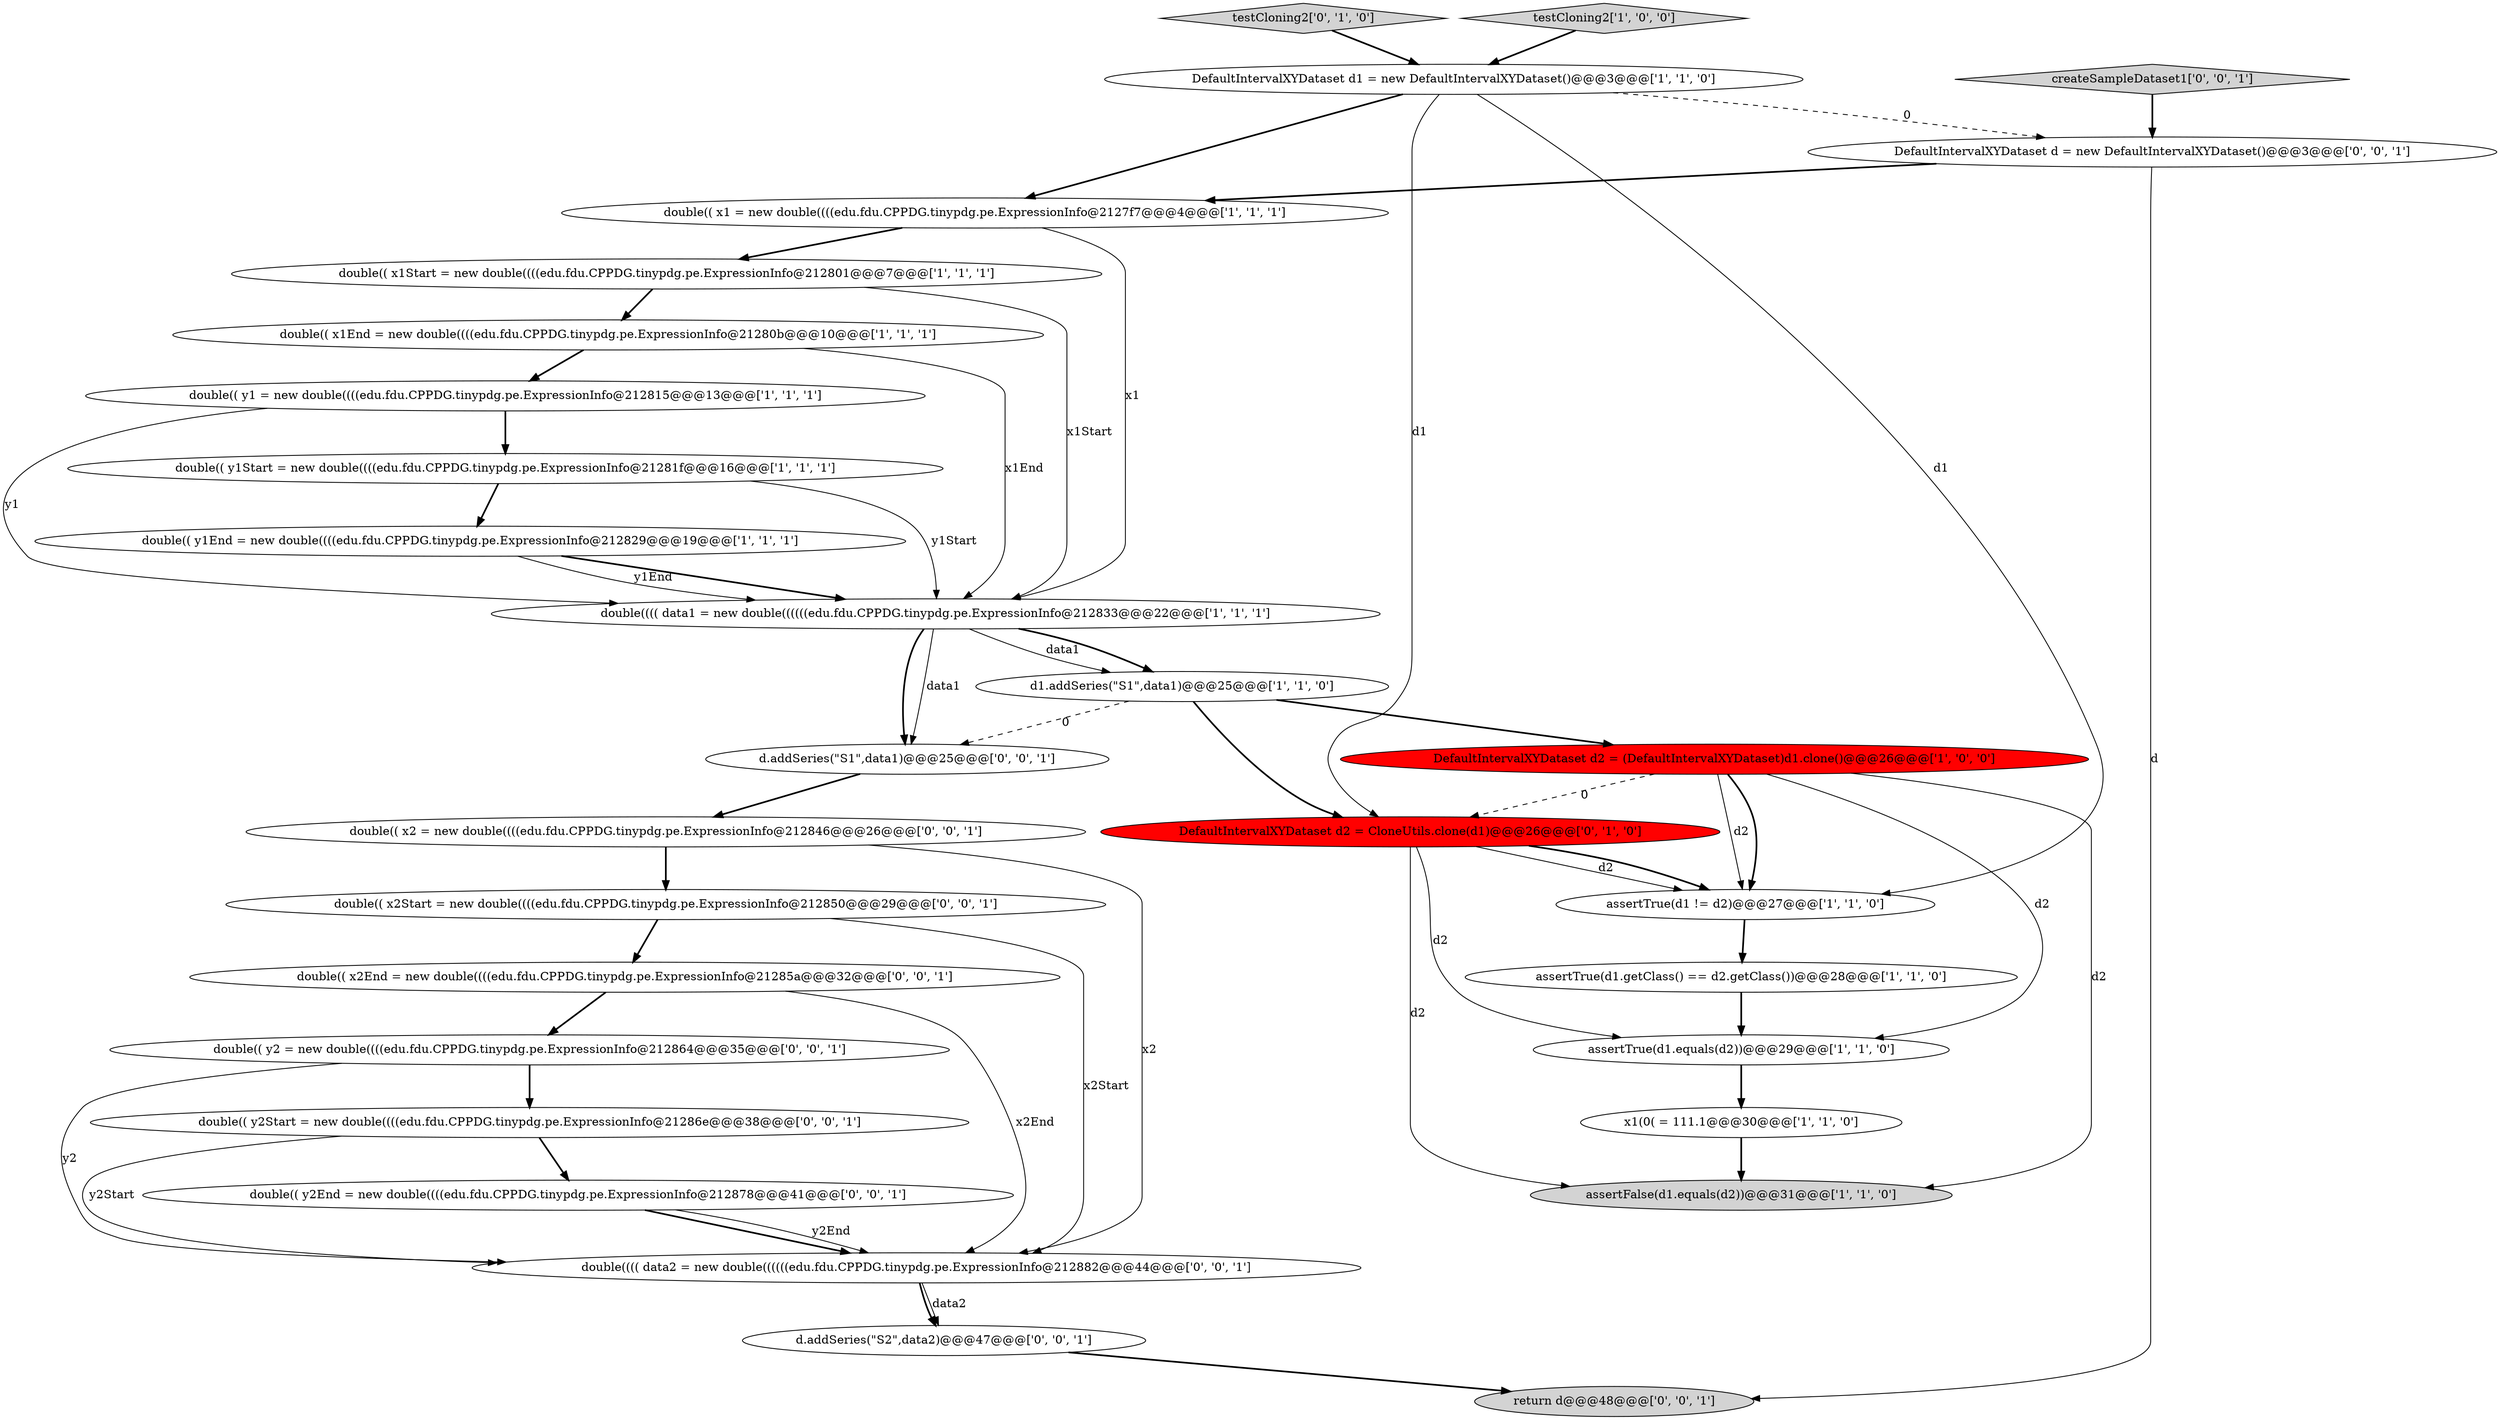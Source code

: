 digraph {
20 [style = filled, label = "return d@@@48@@@['0', '0', '1']", fillcolor = lightgray, shape = ellipse image = "AAA0AAABBB3BBB"];
13 [style = filled, label = "double(( x1End = new double((((edu.fdu.CPPDG.tinypdg.pe.ExpressionInfo@21280b@@@10@@@['1', '1', '1']", fillcolor = white, shape = ellipse image = "AAA0AAABBB1BBB"];
19 [style = filled, label = "createSampleDataset1['0', '0', '1']", fillcolor = lightgray, shape = diamond image = "AAA0AAABBB3BBB"];
21 [style = filled, label = "double(( y2End = new double((((edu.fdu.CPPDG.tinypdg.pe.ExpressionInfo@212878@@@41@@@['0', '0', '1']", fillcolor = white, shape = ellipse image = "AAA0AAABBB3BBB"];
29 [style = filled, label = "d.addSeries(\"S2\",data2)@@@47@@@['0', '0', '1']", fillcolor = white, shape = ellipse image = "AAA0AAABBB3BBB"];
4 [style = filled, label = "assertTrue(d1 != d2)@@@27@@@['1', '1', '0']", fillcolor = white, shape = ellipse image = "AAA0AAABBB1BBB"];
15 [style = filled, label = "DefaultIntervalXYDataset d2 = (DefaultIntervalXYDataset)d1.clone()@@@26@@@['1', '0', '0']", fillcolor = red, shape = ellipse image = "AAA1AAABBB1BBB"];
27 [style = filled, label = "double(( y2 = new double((((edu.fdu.CPPDG.tinypdg.pe.ExpressionInfo@212864@@@35@@@['0', '0', '1']", fillcolor = white, shape = ellipse image = "AAA0AAABBB3BBB"];
28 [style = filled, label = "DefaultIntervalXYDataset d = new DefaultIntervalXYDataset()@@@3@@@['0', '0', '1']", fillcolor = white, shape = ellipse image = "AAA0AAABBB3BBB"];
10 [style = filled, label = "x1(0( = 111.1@@@30@@@['1', '1', '0']", fillcolor = white, shape = ellipse image = "AAA0AAABBB1BBB"];
2 [style = filled, label = "double(( y1End = new double((((edu.fdu.CPPDG.tinypdg.pe.ExpressionInfo@212829@@@19@@@['1', '1', '1']", fillcolor = white, shape = ellipse image = "AAA0AAABBB1BBB"];
17 [style = filled, label = "DefaultIntervalXYDataset d2 = CloneUtils.clone(d1)@@@26@@@['0', '1', '0']", fillcolor = red, shape = ellipse image = "AAA1AAABBB2BBB"];
9 [style = filled, label = "d1.addSeries(\"S1\",data1)@@@25@@@['1', '1', '0']", fillcolor = white, shape = ellipse image = "AAA0AAABBB1BBB"];
14 [style = filled, label = "double(((( data1 = new double((((((edu.fdu.CPPDG.tinypdg.pe.ExpressionInfo@212833@@@22@@@['1', '1', '1']", fillcolor = white, shape = ellipse image = "AAA0AAABBB1BBB"];
11 [style = filled, label = "assertTrue(d1.getClass() == d2.getClass())@@@28@@@['1', '1', '0']", fillcolor = white, shape = ellipse image = "AAA0AAABBB1BBB"];
8 [style = filled, label = "double(( y1 = new double((((edu.fdu.CPPDG.tinypdg.pe.ExpressionInfo@212815@@@13@@@['1', '1', '1']", fillcolor = white, shape = ellipse image = "AAA0AAABBB1BBB"];
5 [style = filled, label = "double(( x1Start = new double((((edu.fdu.CPPDG.tinypdg.pe.ExpressionInfo@212801@@@7@@@['1', '1', '1']", fillcolor = white, shape = ellipse image = "AAA0AAABBB1BBB"];
18 [style = filled, label = "d.addSeries(\"S1\",data1)@@@25@@@['0', '0', '1']", fillcolor = white, shape = ellipse image = "AAA0AAABBB3BBB"];
16 [style = filled, label = "testCloning2['0', '1', '0']", fillcolor = lightgray, shape = diamond image = "AAA0AAABBB2BBB"];
3 [style = filled, label = "assertFalse(d1.equals(d2))@@@31@@@['1', '1', '0']", fillcolor = lightgray, shape = ellipse image = "AAA0AAABBB1BBB"];
24 [style = filled, label = "double(((( data2 = new double((((((edu.fdu.CPPDG.tinypdg.pe.ExpressionInfo@212882@@@44@@@['0', '0', '1']", fillcolor = white, shape = ellipse image = "AAA0AAABBB3BBB"];
22 [style = filled, label = "double(( x2End = new double((((edu.fdu.CPPDG.tinypdg.pe.ExpressionInfo@21285a@@@32@@@['0', '0', '1']", fillcolor = white, shape = ellipse image = "AAA0AAABBB3BBB"];
12 [style = filled, label = "DefaultIntervalXYDataset d1 = new DefaultIntervalXYDataset()@@@3@@@['1', '1', '0']", fillcolor = white, shape = ellipse image = "AAA0AAABBB1BBB"];
25 [style = filled, label = "double(( x2 = new double((((edu.fdu.CPPDG.tinypdg.pe.ExpressionInfo@212846@@@26@@@['0', '0', '1']", fillcolor = white, shape = ellipse image = "AAA0AAABBB3BBB"];
1 [style = filled, label = "double(( y1Start = new double((((edu.fdu.CPPDG.tinypdg.pe.ExpressionInfo@21281f@@@16@@@['1', '1', '1']", fillcolor = white, shape = ellipse image = "AAA0AAABBB1BBB"];
7 [style = filled, label = "double(( x1 = new double((((edu.fdu.CPPDG.tinypdg.pe.ExpressionInfo@2127f7@@@4@@@['1', '1', '1']", fillcolor = white, shape = ellipse image = "AAA0AAABBB1BBB"];
26 [style = filled, label = "double(( x2Start = new double((((edu.fdu.CPPDG.tinypdg.pe.ExpressionInfo@212850@@@29@@@['0', '0', '1']", fillcolor = white, shape = ellipse image = "AAA0AAABBB3BBB"];
6 [style = filled, label = "assertTrue(d1.equals(d2))@@@29@@@['1', '1', '0']", fillcolor = white, shape = ellipse image = "AAA0AAABBB1BBB"];
0 [style = filled, label = "testCloning2['1', '0', '0']", fillcolor = lightgray, shape = diamond image = "AAA0AAABBB1BBB"];
23 [style = filled, label = "double(( y2Start = new double((((edu.fdu.CPPDG.tinypdg.pe.ExpressionInfo@21286e@@@38@@@['0', '0', '1']", fillcolor = white, shape = ellipse image = "AAA0AAABBB3BBB"];
22->24 [style = solid, label="x2End"];
17->4 [style = solid, label="d2"];
7->14 [style = solid, label="x1"];
17->3 [style = solid, label="d2"];
14->9 [style = solid, label="data1"];
26->24 [style = solid, label="x2Start"];
25->24 [style = solid, label="x2"];
12->17 [style = solid, label="d1"];
9->18 [style = dashed, label="0"];
0->12 [style = bold, label=""];
11->6 [style = bold, label=""];
28->7 [style = bold, label=""];
10->3 [style = bold, label=""];
9->17 [style = bold, label=""];
15->3 [style = solid, label="d2"];
21->24 [style = bold, label=""];
24->29 [style = bold, label=""];
15->4 [style = solid, label="d2"];
24->29 [style = solid, label="data2"];
12->7 [style = bold, label=""];
26->22 [style = bold, label=""];
8->1 [style = bold, label=""];
28->20 [style = solid, label="d"];
29->20 [style = bold, label=""];
7->5 [style = bold, label=""];
22->27 [style = bold, label=""];
23->21 [style = bold, label=""];
27->24 [style = solid, label="y2"];
9->15 [style = bold, label=""];
12->28 [style = dashed, label="0"];
5->13 [style = bold, label=""];
6->10 [style = bold, label=""];
2->14 [style = bold, label=""];
25->26 [style = bold, label=""];
8->14 [style = solid, label="y1"];
15->4 [style = bold, label=""];
18->25 [style = bold, label=""];
15->17 [style = dashed, label="0"];
17->6 [style = solid, label="d2"];
14->9 [style = bold, label=""];
14->18 [style = bold, label=""];
1->2 [style = bold, label=""];
27->23 [style = bold, label=""];
12->4 [style = solid, label="d1"];
19->28 [style = bold, label=""];
14->18 [style = solid, label="data1"];
23->24 [style = solid, label="y2Start"];
13->8 [style = bold, label=""];
4->11 [style = bold, label=""];
16->12 [style = bold, label=""];
15->6 [style = solid, label="d2"];
21->24 [style = solid, label="y2End"];
17->4 [style = bold, label=""];
5->14 [style = solid, label="x1Start"];
1->14 [style = solid, label="y1Start"];
13->14 [style = solid, label="x1End"];
2->14 [style = solid, label="y1End"];
}
